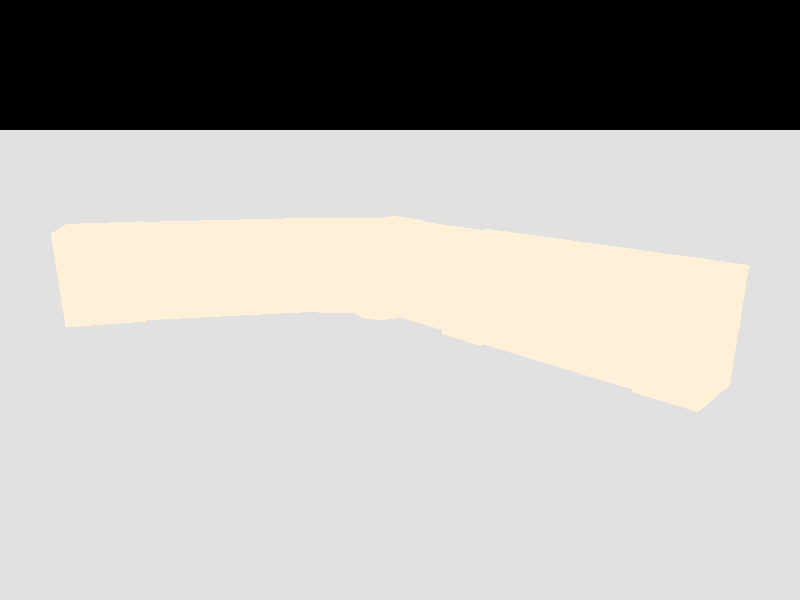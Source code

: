 #include "colors.inc"
#include "math.inc"

#declare cam = array[1]{
    camera {
        location <50,20,-50>
        look_at <0,0,0>
    }
}

global_settings { ambient_light <1,1,1> }

/*
    kamery
    0 - whatever
*/
camera {cam[0]}

//kolorki/tekstury
#declare c_wall = texture {pigment {rgb <1.000, 0.871, 0.678>}}


light_source {
    <-150,250,-150>,
    White
}

plane {
    y, 0
    pigment {color Gray}
}

union {
    box {
        <0,0,0>,<5,10,-5>
        texture {c_wall}
        translate <-2,0,1>
    }
    cylinder {
        <0,0,0>, <0,10,0>, 3 
        texture {c_wall}
        translate <2,0,-5>
    }
    union {
        box {
            <0,0,0>,<12,10,-5>
            texture {c_wall}
        }
        box {
            <0,0,1>,<5,10,-6>
            texture {c_wall}
            translate x*12
        }
        box {
            <0,0,1>,<15,10,-5.5>
            texture {c_wall}
            translate x*17
        }
        box {
            <0,0,1>,<5,10,-6>
            texture {c_wall}
            translate x*32
        }
    }
    union {
        box {
            <0,0,0>,<10,10,6>
            texture {c_wall}
            rotate y*135
            translate <0,0,0>
        }
        box {
            <0,0,0>,<20,10,5.5>
            texture {c_wall}
            rotate y*125
            translate <-7.05,0,-7.05>
        }                            
        box {
            <0,0,-0.5>,<8,10,6>
            texture {c_wall}
            rotate y*120
            translate <10*cosd(-135)+20*cosd(-125),0,10*sind(-135)+20*sind(-125)>
        }
        translate <0,0,1>
    }
}